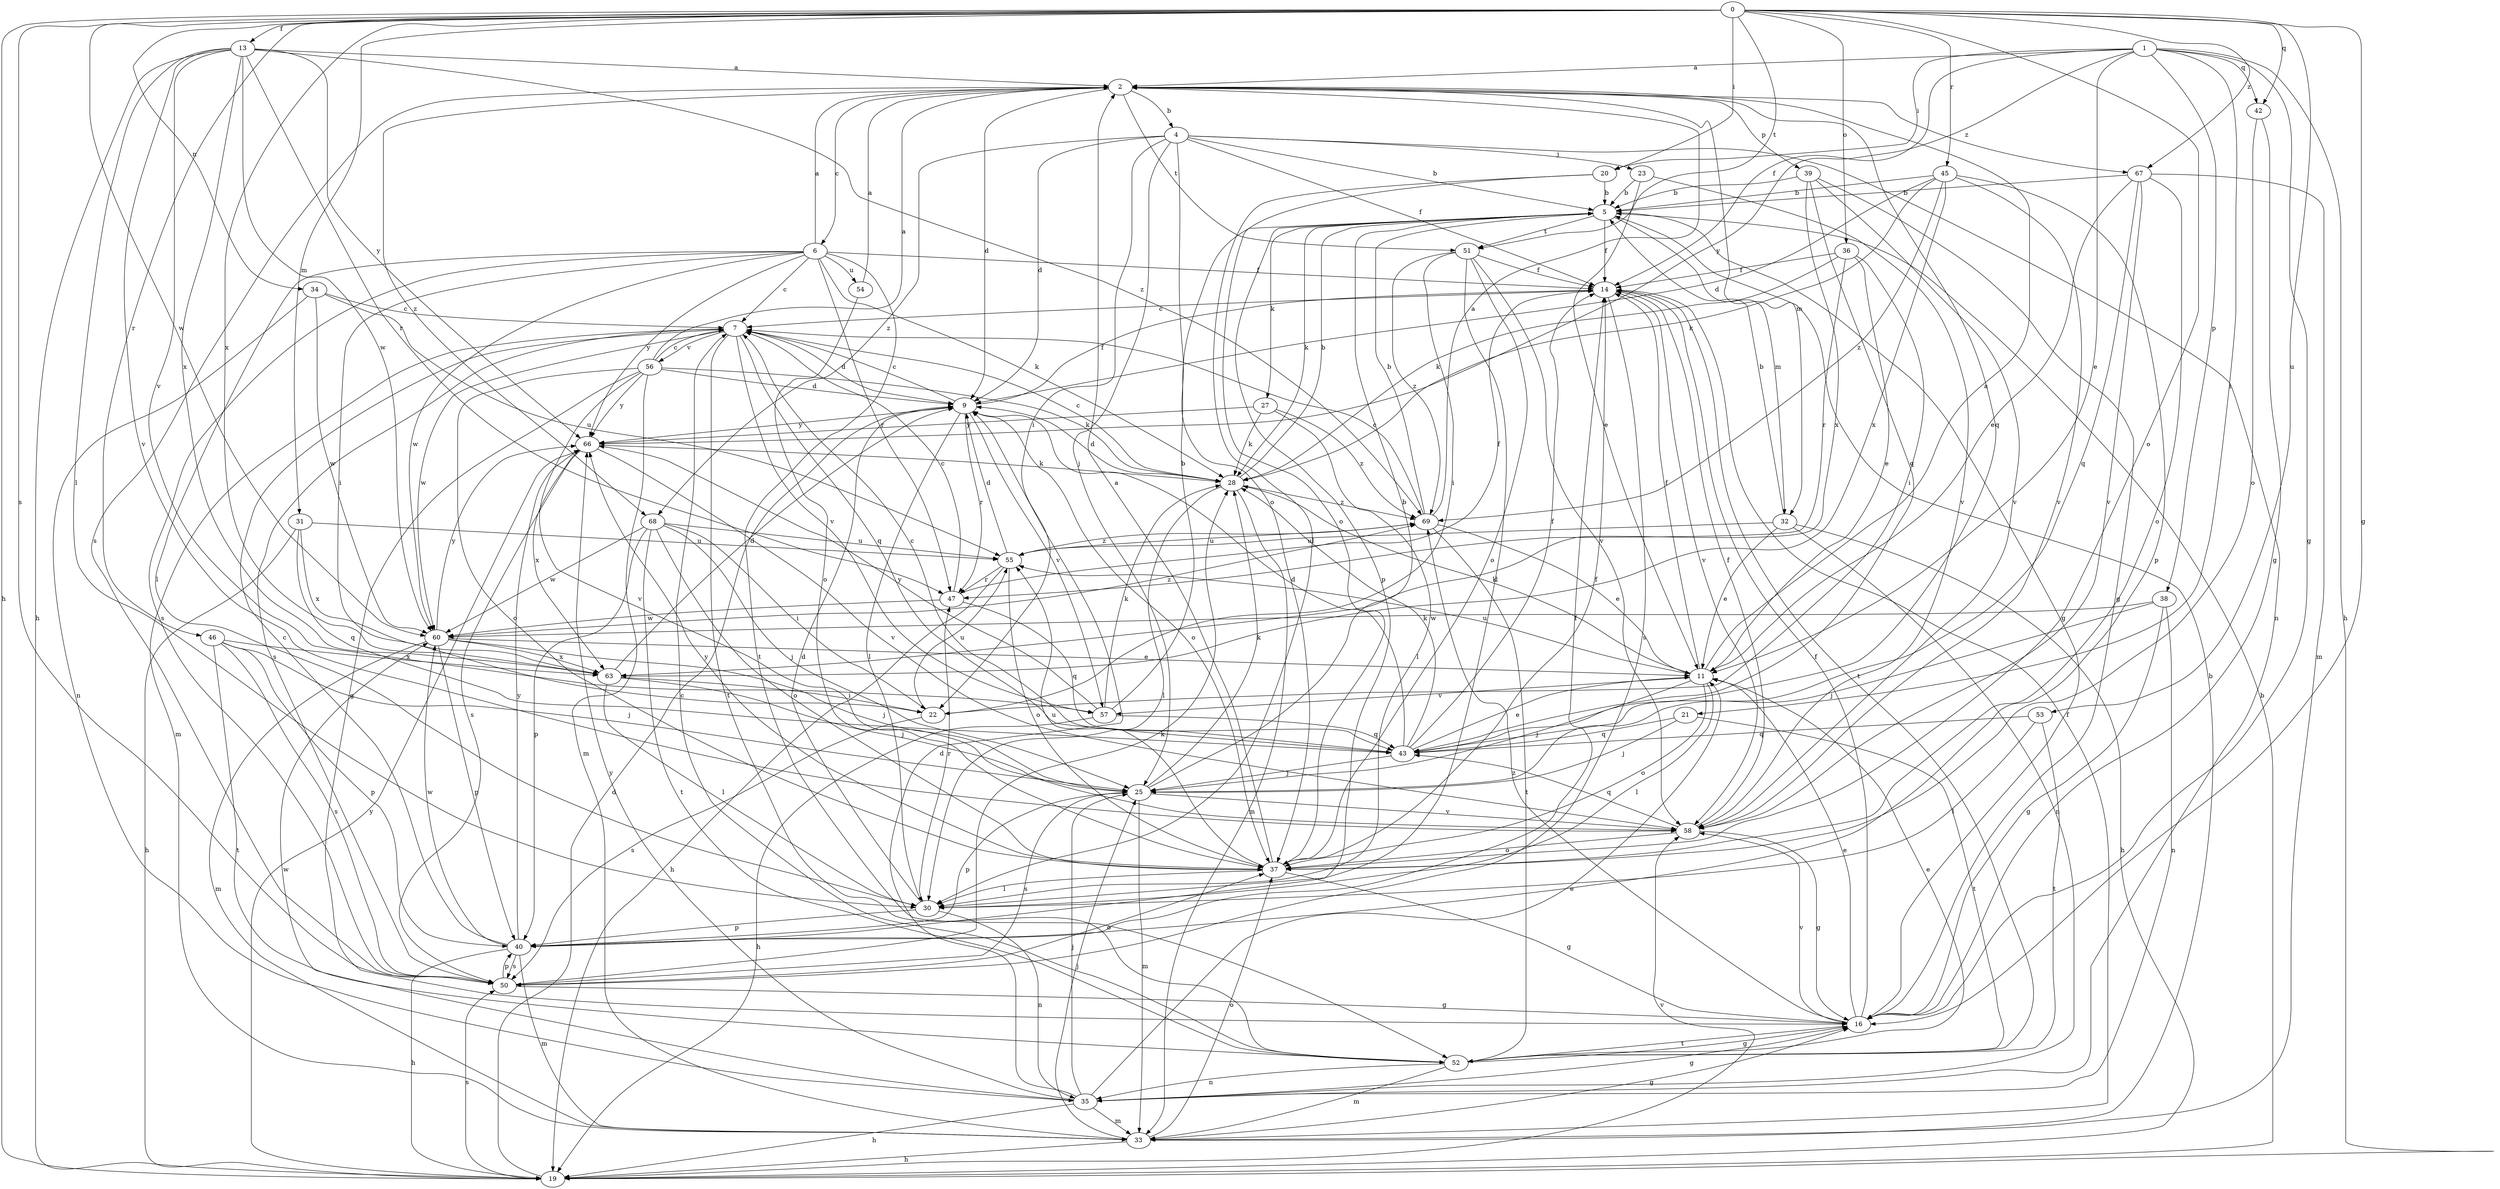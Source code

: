 strict digraph  {
0;
1;
2;
4;
5;
6;
7;
9;
11;
13;
14;
16;
19;
20;
21;
22;
23;
25;
27;
28;
30;
31;
32;
33;
34;
35;
36;
37;
38;
39;
40;
42;
43;
45;
46;
47;
50;
51;
52;
53;
54;
55;
56;
57;
58;
60;
63;
66;
67;
68;
69;
0 -> 13  [label=f];
0 -> 16  [label=g];
0 -> 19  [label=h];
0 -> 20  [label=i];
0 -> 31  [label=m];
0 -> 34  [label=n];
0 -> 36  [label=o];
0 -> 37  [label=o];
0 -> 42  [label=q];
0 -> 45  [label=r];
0 -> 46  [label=r];
0 -> 50  [label=s];
0 -> 51  [label=t];
0 -> 53  [label=u];
0 -> 60  [label=w];
0 -> 63  [label=x];
0 -> 67  [label=z];
1 -> 2  [label=a];
1 -> 11  [label=e];
1 -> 14  [label=f];
1 -> 16  [label=g];
1 -> 19  [label=h];
1 -> 20  [label=i];
1 -> 21  [label=i];
1 -> 38  [label=p];
1 -> 42  [label=q];
1 -> 66  [label=y];
2 -> 4  [label=b];
2 -> 6  [label=c];
2 -> 9  [label=d];
2 -> 32  [label=m];
2 -> 39  [label=p];
2 -> 43  [label=q];
2 -> 50  [label=s];
2 -> 51  [label=t];
2 -> 67  [label=z];
2 -> 68  [label=z];
4 -> 5  [label=b];
4 -> 9  [label=d];
4 -> 14  [label=f];
4 -> 22  [label=i];
4 -> 23  [label=j];
4 -> 25  [label=j];
4 -> 35  [label=n];
4 -> 37  [label=o];
4 -> 68  [label=z];
5 -> 14  [label=f];
5 -> 16  [label=g];
5 -> 27  [label=k];
5 -> 28  [label=k];
5 -> 32  [label=m];
5 -> 40  [label=p];
5 -> 51  [label=t];
6 -> 2  [label=a];
6 -> 7  [label=c];
6 -> 14  [label=f];
6 -> 22  [label=i];
6 -> 28  [label=k];
6 -> 30  [label=l];
6 -> 47  [label=r];
6 -> 50  [label=s];
6 -> 52  [label=t];
6 -> 54  [label=u];
6 -> 60  [label=w];
6 -> 66  [label=y];
7 -> 9  [label=d];
7 -> 33  [label=m];
7 -> 43  [label=q];
7 -> 50  [label=s];
7 -> 52  [label=t];
7 -> 56  [label=v];
7 -> 57  [label=v];
7 -> 60  [label=w];
9 -> 7  [label=c];
9 -> 14  [label=f];
9 -> 30  [label=l];
9 -> 37  [label=o];
9 -> 47  [label=r];
9 -> 57  [label=v];
9 -> 66  [label=y];
11 -> 2  [label=a];
11 -> 14  [label=f];
11 -> 25  [label=j];
11 -> 28  [label=k];
11 -> 30  [label=l];
11 -> 37  [label=o];
11 -> 55  [label=u];
11 -> 57  [label=v];
13 -> 2  [label=a];
13 -> 19  [label=h];
13 -> 30  [label=l];
13 -> 47  [label=r];
13 -> 57  [label=v];
13 -> 58  [label=v];
13 -> 60  [label=w];
13 -> 63  [label=x];
13 -> 66  [label=y];
13 -> 69  [label=z];
14 -> 7  [label=c];
14 -> 50  [label=s];
14 -> 52  [label=t];
14 -> 58  [label=v];
16 -> 11  [label=e];
16 -> 14  [label=f];
16 -> 52  [label=t];
16 -> 58  [label=v];
16 -> 69  [label=z];
19 -> 5  [label=b];
19 -> 9  [label=d];
19 -> 50  [label=s];
19 -> 58  [label=v];
19 -> 66  [label=y];
20 -> 5  [label=b];
20 -> 30  [label=l];
20 -> 37  [label=o];
21 -> 25  [label=j];
21 -> 43  [label=q];
21 -> 52  [label=t];
22 -> 50  [label=s];
22 -> 55  [label=u];
23 -> 5  [label=b];
23 -> 11  [label=e];
23 -> 58  [label=v];
25 -> 5  [label=b];
25 -> 28  [label=k];
25 -> 33  [label=m];
25 -> 40  [label=p];
25 -> 50  [label=s];
25 -> 58  [label=v];
27 -> 28  [label=k];
27 -> 30  [label=l];
27 -> 66  [label=y];
27 -> 69  [label=z];
28 -> 5  [label=b];
28 -> 7  [label=c];
28 -> 9  [label=d];
28 -> 30  [label=l];
28 -> 33  [label=m];
28 -> 69  [label=z];
30 -> 9  [label=d];
30 -> 35  [label=n];
30 -> 40  [label=p];
30 -> 47  [label=r];
31 -> 19  [label=h];
31 -> 43  [label=q];
31 -> 55  [label=u];
31 -> 63  [label=x];
32 -> 5  [label=b];
32 -> 11  [label=e];
32 -> 19  [label=h];
32 -> 35  [label=n];
32 -> 55  [label=u];
33 -> 5  [label=b];
33 -> 14  [label=f];
33 -> 16  [label=g];
33 -> 19  [label=h];
33 -> 25  [label=j];
33 -> 37  [label=o];
34 -> 7  [label=c];
34 -> 35  [label=n];
34 -> 55  [label=u];
34 -> 60  [label=w];
35 -> 9  [label=d];
35 -> 11  [label=e];
35 -> 16  [label=g];
35 -> 19  [label=h];
35 -> 25  [label=j];
35 -> 33  [label=m];
35 -> 60  [label=w];
35 -> 66  [label=y];
36 -> 11  [label=e];
36 -> 14  [label=f];
36 -> 22  [label=i];
36 -> 28  [label=k];
36 -> 47  [label=r];
37 -> 2  [label=a];
37 -> 14  [label=f];
37 -> 16  [label=g];
37 -> 30  [label=l];
37 -> 55  [label=u];
37 -> 66  [label=y];
38 -> 16  [label=g];
38 -> 25  [label=j];
38 -> 35  [label=n];
38 -> 60  [label=w];
39 -> 5  [label=b];
39 -> 16  [label=g];
39 -> 43  [label=q];
39 -> 58  [label=v];
39 -> 63  [label=x];
40 -> 7  [label=c];
40 -> 14  [label=f];
40 -> 19  [label=h];
40 -> 33  [label=m];
40 -> 50  [label=s];
40 -> 60  [label=w];
40 -> 66  [label=y];
42 -> 16  [label=g];
42 -> 37  [label=o];
43 -> 7  [label=c];
43 -> 9  [label=d];
43 -> 11  [label=e];
43 -> 14  [label=f];
43 -> 25  [label=j];
43 -> 28  [label=k];
45 -> 5  [label=b];
45 -> 9  [label=d];
45 -> 28  [label=k];
45 -> 40  [label=p];
45 -> 58  [label=v];
45 -> 63  [label=x];
45 -> 69  [label=z];
46 -> 25  [label=j];
46 -> 40  [label=p];
46 -> 50  [label=s];
46 -> 52  [label=t];
46 -> 63  [label=x];
47 -> 7  [label=c];
47 -> 14  [label=f];
47 -> 43  [label=q];
47 -> 60  [label=w];
50 -> 16  [label=g];
50 -> 28  [label=k];
50 -> 37  [label=o];
50 -> 40  [label=p];
51 -> 14  [label=f];
51 -> 22  [label=i];
51 -> 30  [label=l];
51 -> 37  [label=o];
51 -> 58  [label=v];
51 -> 69  [label=z];
52 -> 7  [label=c];
52 -> 11  [label=e];
52 -> 16  [label=g];
52 -> 33  [label=m];
52 -> 35  [label=n];
53 -> 30  [label=l];
53 -> 43  [label=q];
53 -> 52  [label=t];
54 -> 2  [label=a];
54 -> 37  [label=o];
55 -> 9  [label=d];
55 -> 19  [label=h];
55 -> 37  [label=o];
55 -> 47  [label=r];
55 -> 69  [label=z];
56 -> 2  [label=a];
56 -> 7  [label=c];
56 -> 9  [label=d];
56 -> 16  [label=g];
56 -> 28  [label=k];
56 -> 33  [label=m];
56 -> 37  [label=o];
56 -> 58  [label=v];
56 -> 66  [label=y];
57 -> 5  [label=b];
57 -> 19  [label=h];
57 -> 28  [label=k];
57 -> 43  [label=q];
57 -> 66  [label=y];
58 -> 14  [label=f];
58 -> 16  [label=g];
58 -> 37  [label=o];
58 -> 43  [label=q];
60 -> 11  [label=e];
60 -> 25  [label=j];
60 -> 33  [label=m];
60 -> 40  [label=p];
60 -> 63  [label=x];
60 -> 66  [label=y];
60 -> 69  [label=z];
63 -> 9  [label=d];
63 -> 22  [label=i];
63 -> 25  [label=j];
63 -> 30  [label=l];
66 -> 28  [label=k];
66 -> 50  [label=s];
66 -> 58  [label=v];
66 -> 63  [label=x];
67 -> 5  [label=b];
67 -> 11  [label=e];
67 -> 33  [label=m];
67 -> 37  [label=o];
67 -> 43  [label=q];
67 -> 58  [label=v];
68 -> 22  [label=i];
68 -> 25  [label=j];
68 -> 37  [label=o];
68 -> 40  [label=p];
68 -> 52  [label=t];
68 -> 55  [label=u];
68 -> 60  [label=w];
69 -> 2  [label=a];
69 -> 5  [label=b];
69 -> 7  [label=c];
69 -> 11  [label=e];
69 -> 52  [label=t];
69 -> 55  [label=u];
}

